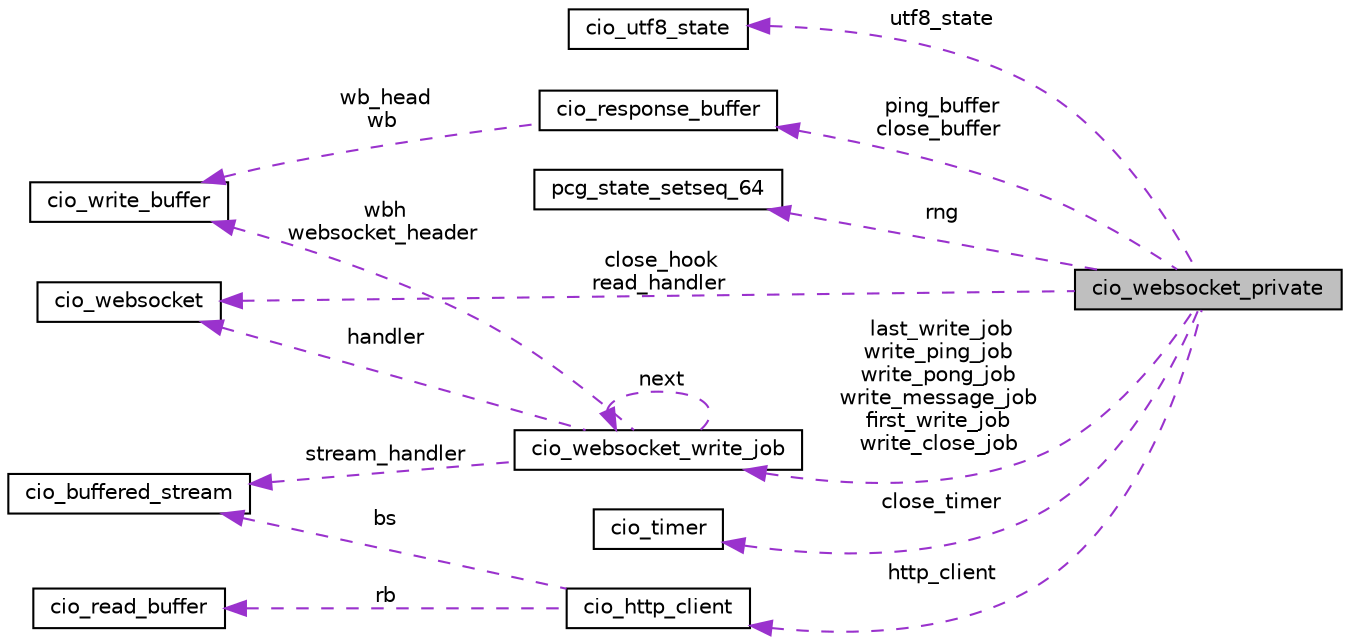 digraph "cio_websocket_private"
{
  edge [fontname="Helvetica",fontsize="10",labelfontname="Helvetica",labelfontsize="10"];
  node [fontname="Helvetica",fontsize="10",shape=record];
  rankdir="LR";
  Node1 [label="cio_websocket_private",height=0.2,width=0.4,color="black", fillcolor="grey75", style="filled", fontcolor="black"];
  Node2 -> Node1 [dir="back",color="darkorchid3",fontsize="10",style="dashed",label=" utf8_state" ,fontname="Helvetica"];
  Node2 [label="cio_utf8_state",height=0.2,width=0.4,color="black", fillcolor="white", style="filled",URL="$structcio__utf8__state.html"];
  Node3 -> Node1 [dir="back",color="darkorchid3",fontsize="10",style="dashed",label=" ping_buffer\nclose_buffer" ,fontname="Helvetica"];
  Node3 [label="cio_response_buffer",height=0.2,width=0.4,color="black", fillcolor="white", style="filled",URL="$structcio__response__buffer.html"];
  Node4 -> Node3 [dir="back",color="darkorchid3",fontsize="10",style="dashed",label=" wb_head\nwb" ,fontname="Helvetica"];
  Node4 [label="cio_write_buffer",height=0.2,width=0.4,color="black", fillcolor="white", style="filled",URL="$structcio__write__buffer.html",tooltip="Structure to build up a write buffer chain. "];
  Node5 -> Node1 [dir="back",color="darkorchid3",fontsize="10",style="dashed",label=" rng" ,fontname="Helvetica"];
  Node5 [label="pcg_state_setseq_64",height=0.2,width=0.4,color="black", fillcolor="white", style="filled",URL="$structpcg__state__setseq__64.html"];
  Node6 -> Node1 [dir="back",color="darkorchid3",fontsize="10",style="dashed",label=" close_hook\nread_handler" ,fontname="Helvetica"];
  Node6 [label="cio_websocket",height=0.2,width=0.4,color="black", fillcolor="white", style="filled",URL="$structcio__websocket.html"];
  Node7 -> Node1 [dir="back",color="darkorchid3",fontsize="10",style="dashed",label=" http_client" ,fontname="Helvetica"];
  Node7 [label="cio_http_client",height=0.2,width=0.4,color="black", fillcolor="white", style="filled",URL="$structcio__http__client.html",tooltip="A cio_http_client struct represents an HTTP client connection. "];
  Node8 -> Node7 [dir="back",color="darkorchid3",fontsize="10",style="dashed",label=" rb" ,fontname="Helvetica"];
  Node8 [label="cio_read_buffer",height=0.2,width=0.4,color="black", fillcolor="white", style="filled",URL="$structcio__read__buffer.html",tooltip="An opaque structure encapsulationg a read buffer. "];
  Node9 -> Node7 [dir="back",color="darkorchid3",fontsize="10",style="dashed",label=" bs" ,fontname="Helvetica"];
  Node9 [label="cio_buffered_stream",height=0.2,width=0.4,color="black", fillcolor="white", style="filled",URL="$structcio__buffered__stream.html"];
  Node10 -> Node1 [dir="back",color="darkorchid3",fontsize="10",style="dashed",label=" close_timer" ,fontname="Helvetica"];
  Node10 [label="cio_timer",height=0.2,width=0.4,color="black", fillcolor="white", style="filled",URL="$structcio__timer.html"];
  Node11 -> Node1 [dir="back",color="darkorchid3",fontsize="10",style="dashed",label=" last_write_job\nwrite_ping_job\nwrite_pong_job\nwrite_message_job\nfirst_write_job\nwrite_close_job" ,fontname="Helvetica"];
  Node11 [label="cio_websocket_write_job",height=0.2,width=0.4,color="black", fillcolor="white", style="filled",URL="$structcio__websocket__write__job.html"];
  Node4 -> Node11 [dir="back",color="darkorchid3",fontsize="10",style="dashed",label=" wbh\nwebsocket_header" ,fontname="Helvetica"];
  Node6 -> Node11 [dir="back",color="darkorchid3",fontsize="10",style="dashed",label=" handler" ,fontname="Helvetica"];
  Node9 -> Node11 [dir="back",color="darkorchid3",fontsize="10",style="dashed",label=" stream_handler" ,fontname="Helvetica"];
  Node11 -> Node11 [dir="back",color="darkorchid3",fontsize="10",style="dashed",label=" next" ,fontname="Helvetica"];
}
